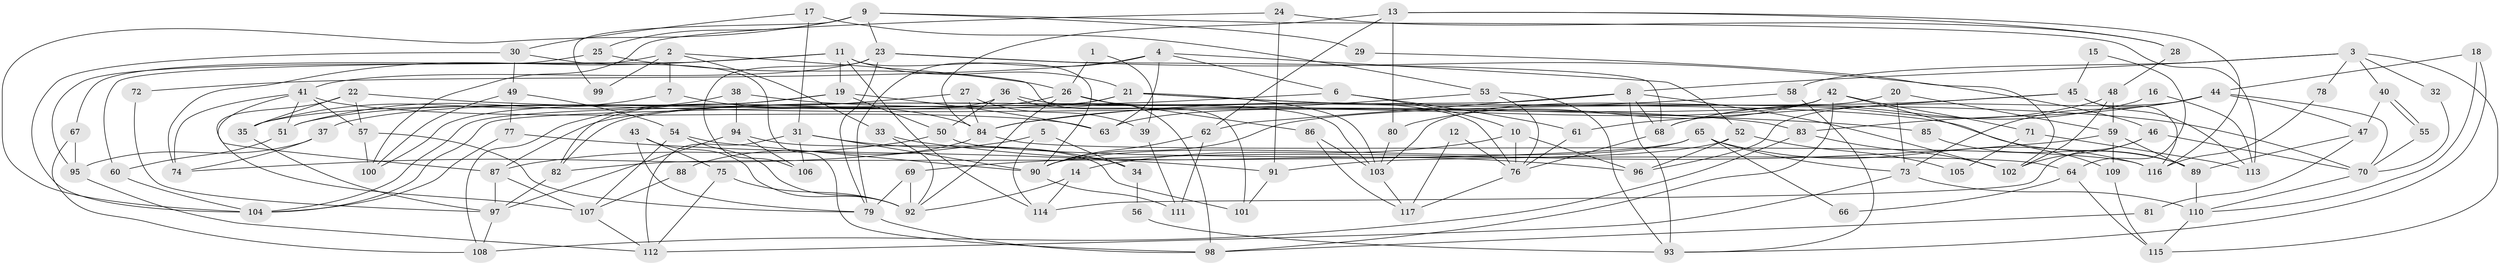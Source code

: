 // Generated by graph-tools (version 1.1) at 2025/15/03/09/25 04:15:12]
// undirected, 117 vertices, 234 edges
graph export_dot {
graph [start="1"]
  node [color=gray90,style=filled];
  1;
  2;
  3;
  4;
  5;
  6;
  7;
  8;
  9;
  10;
  11;
  12;
  13;
  14;
  15;
  16;
  17;
  18;
  19;
  20;
  21;
  22;
  23;
  24;
  25;
  26;
  27;
  28;
  29;
  30;
  31;
  32;
  33;
  34;
  35;
  36;
  37;
  38;
  39;
  40;
  41;
  42;
  43;
  44;
  45;
  46;
  47;
  48;
  49;
  50;
  51;
  52;
  53;
  54;
  55;
  56;
  57;
  58;
  59;
  60;
  61;
  62;
  63;
  64;
  65;
  66;
  67;
  68;
  69;
  70;
  71;
  72;
  73;
  74;
  75;
  76;
  77;
  78;
  79;
  80;
  81;
  82;
  83;
  84;
  85;
  86;
  87;
  88;
  89;
  90;
  91;
  92;
  93;
  94;
  95;
  96;
  97;
  98;
  99;
  100;
  101;
  102;
  103;
  104;
  105;
  106;
  107;
  108;
  109;
  110;
  111;
  112;
  113;
  114;
  115;
  116;
  117;
  1 -- 26;
  1 -- 39;
  2 -- 33;
  2 -- 67;
  2 -- 7;
  2 -- 99;
  2 -- 101;
  3 -- 115;
  3 -- 58;
  3 -- 8;
  3 -- 32;
  3 -- 40;
  3 -- 78;
  4 -- 79;
  4 -- 6;
  4 -- 52;
  4 -- 63;
  4 -- 72;
  5 -- 74;
  5 -- 114;
  5 -- 34;
  6 -- 87;
  6 -- 61;
  6 -- 10;
  7 -- 84;
  7 -- 35;
  8 -- 93;
  8 -- 62;
  8 -- 68;
  8 -- 102;
  8 -- 104;
  9 -- 104;
  9 -- 23;
  9 -- 25;
  9 -- 29;
  9 -- 99;
  9 -- 113;
  10 -- 76;
  10 -- 14;
  10 -- 96;
  11 -- 21;
  11 -- 74;
  11 -- 19;
  11 -- 60;
  11 -- 90;
  11 -- 114;
  12 -- 117;
  12 -- 76;
  13 -- 84;
  13 -- 62;
  13 -- 28;
  13 -- 80;
  13 -- 116;
  14 -- 92;
  14 -- 114;
  15 -- 64;
  15 -- 45;
  16 -- 68;
  16 -- 113;
  17 -- 30;
  17 -- 31;
  17 -- 53;
  18 -- 44;
  18 -- 110;
  18 -- 93;
  19 -- 35;
  19 -- 50;
  19 -- 63;
  19 -- 100;
  20 -- 59;
  20 -- 103;
  20 -- 73;
  21 -- 70;
  21 -- 103;
  21 -- 37;
  21 -- 89;
  21 -- 104;
  22 -- 35;
  22 -- 107;
  22 -- 57;
  22 -- 85;
  23 -- 41;
  23 -- 46;
  23 -- 68;
  23 -- 79;
  23 -- 106;
  24 -- 100;
  24 -- 91;
  24 -- 28;
  25 -- 26;
  25 -- 95;
  26 -- 51;
  26 -- 76;
  26 -- 86;
  26 -- 92;
  27 -- 108;
  27 -- 84;
  27 -- 39;
  28 -- 48;
  29 -- 102;
  30 -- 104;
  30 -- 49;
  30 -- 98;
  31 -- 90;
  31 -- 112;
  31 -- 34;
  31 -- 106;
  32 -- 70;
  33 -- 96;
  33 -- 92;
  34 -- 56;
  35 -- 97;
  36 -- 50;
  36 -- 98;
  36 -- 82;
  36 -- 103;
  37 -- 95;
  37 -- 74;
  38 -- 83;
  38 -- 51;
  38 -- 94;
  39 -- 111;
  40 -- 55;
  40 -- 55;
  40 -- 47;
  41 -- 63;
  41 -- 57;
  41 -- 51;
  41 -- 74;
  41 -- 87;
  42 -- 98;
  42 -- 63;
  42 -- 71;
  42 -- 80;
  42 -- 82;
  42 -- 109;
  43 -- 75;
  43 -- 92;
  43 -- 79;
  44 -- 70;
  44 -- 47;
  44 -- 73;
  44 -- 83;
  44 -- 96;
  45 -- 90;
  45 -- 116;
  45 -- 61;
  45 -- 113;
  46 -- 102;
  46 -- 114;
  46 -- 70;
  47 -- 89;
  47 -- 81;
  48 -- 68;
  48 -- 59;
  48 -- 102;
  49 -- 77;
  49 -- 100;
  49 -- 54;
  50 -- 87;
  50 -- 64;
  51 -- 60;
  52 -- 96;
  52 -- 91;
  52 -- 105;
  53 -- 76;
  53 -- 84;
  53 -- 93;
  54 -- 90;
  54 -- 92;
  54 -- 107;
  55 -- 70;
  56 -- 93;
  57 -- 79;
  57 -- 100;
  58 -- 93;
  58 -- 84;
  59 -- 69;
  59 -- 89;
  59 -- 109;
  60 -- 104;
  61 -- 76;
  62 -- 90;
  62 -- 111;
  64 -- 115;
  64 -- 66;
  65 -- 73;
  65 -- 82;
  65 -- 66;
  65 -- 90;
  65 -- 116;
  67 -- 108;
  67 -- 95;
  68 -- 76;
  69 -- 79;
  69 -- 92;
  70 -- 110;
  71 -- 113;
  71 -- 105;
  72 -- 97;
  73 -- 110;
  73 -- 112;
  75 -- 112;
  75 -- 92;
  76 -- 117;
  77 -- 91;
  77 -- 104;
  78 -- 116;
  79 -- 98;
  80 -- 103;
  81 -- 98;
  82 -- 97;
  83 -- 102;
  83 -- 108;
  84 -- 116;
  84 -- 88;
  85 -- 89;
  86 -- 103;
  86 -- 117;
  87 -- 97;
  87 -- 107;
  88 -- 107;
  89 -- 110;
  90 -- 111;
  91 -- 101;
  94 -- 106;
  94 -- 97;
  94 -- 101;
  95 -- 112;
  97 -- 108;
  103 -- 117;
  107 -- 112;
  109 -- 115;
  110 -- 115;
}
